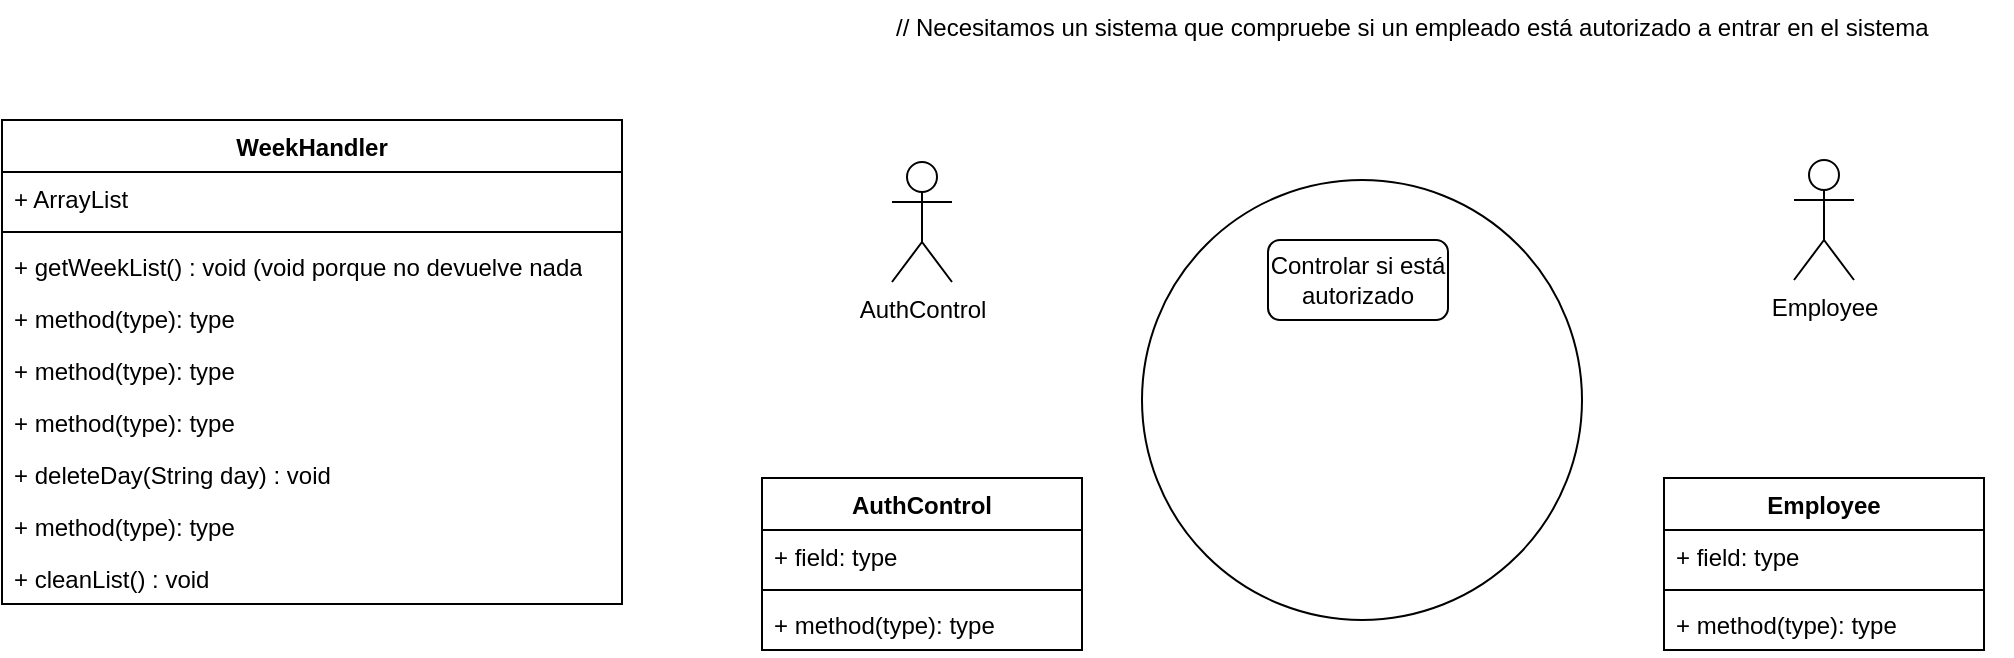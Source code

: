 <mxfile version="26.0.10">
  <diagram id="C5RBs43oDa-KdzZeNtuy" name="Page-1">
    <mxGraphModel dx="360" dy="423" grid="1" gridSize="10" guides="1" tooltips="1" connect="1" arrows="1" fold="1" page="1" pageScale="1" pageWidth="827" pageHeight="1169" math="0" shadow="0">
      <root>
        <mxCell id="WIyWlLk6GJQsqaUBKTNV-0" />
        <mxCell id="WIyWlLk6GJQsqaUBKTNV-1" parent="WIyWlLk6GJQsqaUBKTNV-0" />
        <mxCell id="bHLDbcAGhn_A7FG9VT2F-0" value="WeekHandler" style="swimlane;fontStyle=1;align=center;verticalAlign=top;childLayout=stackLayout;horizontal=1;startSize=26;horizontalStack=0;resizeParent=1;resizeParentMax=0;resizeLast=0;collapsible=1;marginBottom=0;whiteSpace=wrap;html=1;" vertex="1" parent="WIyWlLk6GJQsqaUBKTNV-1">
          <mxGeometry x="330" y="320" width="310" height="242" as="geometry" />
        </mxCell>
        <mxCell id="bHLDbcAGhn_A7FG9VT2F-1" value="+ ArrayList" style="text;strokeColor=none;fillColor=none;align=left;verticalAlign=top;spacingLeft=4;spacingRight=4;overflow=hidden;rotatable=0;points=[[0,0.5],[1,0.5]];portConstraint=eastwest;whiteSpace=wrap;html=1;" vertex="1" parent="bHLDbcAGhn_A7FG9VT2F-0">
          <mxGeometry y="26" width="310" height="26" as="geometry" />
        </mxCell>
        <mxCell id="bHLDbcAGhn_A7FG9VT2F-2" value="" style="line;strokeWidth=1;fillColor=none;align=left;verticalAlign=middle;spacingTop=-1;spacingLeft=3;spacingRight=3;rotatable=0;labelPosition=right;points=[];portConstraint=eastwest;strokeColor=inherit;" vertex="1" parent="bHLDbcAGhn_A7FG9VT2F-0">
          <mxGeometry y="52" width="310" height="8" as="geometry" />
        </mxCell>
        <mxCell id="bHLDbcAGhn_A7FG9VT2F-3" value="+ getWeekList() : void (void porque no devuelve nada" style="text;strokeColor=none;fillColor=none;align=left;verticalAlign=top;spacingLeft=4;spacingRight=4;overflow=hidden;rotatable=0;points=[[0,0.5],[1,0.5]];portConstraint=eastwest;whiteSpace=wrap;html=1;" vertex="1" parent="bHLDbcAGhn_A7FG9VT2F-0">
          <mxGeometry y="60" width="310" height="26" as="geometry" />
        </mxCell>
        <mxCell id="bHLDbcAGhn_A7FG9VT2F-4" value="+ method(type): type" style="text;strokeColor=none;fillColor=none;align=left;verticalAlign=top;spacingLeft=4;spacingRight=4;overflow=hidden;rotatable=0;points=[[0,0.5],[1,0.5]];portConstraint=eastwest;whiteSpace=wrap;html=1;" vertex="1" parent="bHLDbcAGhn_A7FG9VT2F-0">
          <mxGeometry y="86" width="310" height="26" as="geometry" />
        </mxCell>
        <mxCell id="bHLDbcAGhn_A7FG9VT2F-5" value="+ method(type): type" style="text;strokeColor=none;fillColor=none;align=left;verticalAlign=top;spacingLeft=4;spacingRight=4;overflow=hidden;rotatable=0;points=[[0,0.5],[1,0.5]];portConstraint=eastwest;whiteSpace=wrap;html=1;" vertex="1" parent="bHLDbcAGhn_A7FG9VT2F-0">
          <mxGeometry y="112" width="310" height="26" as="geometry" />
        </mxCell>
        <mxCell id="bHLDbcAGhn_A7FG9VT2F-6" value="+ method(type): type" style="text;strokeColor=none;fillColor=none;align=left;verticalAlign=top;spacingLeft=4;spacingRight=4;overflow=hidden;rotatable=0;points=[[0,0.5],[1,0.5]];portConstraint=eastwest;whiteSpace=wrap;html=1;" vertex="1" parent="bHLDbcAGhn_A7FG9VT2F-0">
          <mxGeometry y="138" width="310" height="26" as="geometry" />
        </mxCell>
        <mxCell id="bHLDbcAGhn_A7FG9VT2F-7" value="+ deleteDay(String day) : void" style="text;strokeColor=none;fillColor=none;align=left;verticalAlign=top;spacingLeft=4;spacingRight=4;overflow=hidden;rotatable=0;points=[[0,0.5],[1,0.5]];portConstraint=eastwest;whiteSpace=wrap;html=1;" vertex="1" parent="bHLDbcAGhn_A7FG9VT2F-0">
          <mxGeometry y="164" width="310" height="26" as="geometry" />
        </mxCell>
        <mxCell id="bHLDbcAGhn_A7FG9VT2F-8" value="+ method(type): type" style="text;strokeColor=none;fillColor=none;align=left;verticalAlign=top;spacingLeft=4;spacingRight=4;overflow=hidden;rotatable=0;points=[[0,0.5],[1,0.5]];portConstraint=eastwest;whiteSpace=wrap;html=1;" vertex="1" parent="bHLDbcAGhn_A7FG9VT2F-0">
          <mxGeometry y="190" width="310" height="26" as="geometry" />
        </mxCell>
        <mxCell id="bHLDbcAGhn_A7FG9VT2F-9" value="+ cleanList() : void" style="text;strokeColor=none;fillColor=none;align=left;verticalAlign=top;spacingLeft=4;spacingRight=4;overflow=hidden;rotatable=0;points=[[0,0.5],[1,0.5]];portConstraint=eastwest;whiteSpace=wrap;html=1;" vertex="1" parent="bHLDbcAGhn_A7FG9VT2F-0">
          <mxGeometry y="216" width="310" height="26" as="geometry" />
        </mxCell>
        <mxCell id="bHLDbcAGhn_A7FG9VT2F-10" value="Employee" style="swimlane;fontStyle=1;align=center;verticalAlign=top;childLayout=stackLayout;horizontal=1;startSize=26;horizontalStack=0;resizeParent=1;resizeParentMax=0;resizeLast=0;collapsible=1;marginBottom=0;whiteSpace=wrap;html=1;" vertex="1" parent="WIyWlLk6GJQsqaUBKTNV-1">
          <mxGeometry x="1161" y="499" width="160" height="86" as="geometry" />
        </mxCell>
        <mxCell id="bHLDbcAGhn_A7FG9VT2F-11" value="+ field: type" style="text;strokeColor=none;fillColor=none;align=left;verticalAlign=top;spacingLeft=4;spacingRight=4;overflow=hidden;rotatable=0;points=[[0,0.5],[1,0.5]];portConstraint=eastwest;whiteSpace=wrap;html=1;" vertex="1" parent="bHLDbcAGhn_A7FG9VT2F-10">
          <mxGeometry y="26" width="160" height="26" as="geometry" />
        </mxCell>
        <mxCell id="bHLDbcAGhn_A7FG9VT2F-12" value="" style="line;strokeWidth=1;fillColor=none;align=left;verticalAlign=middle;spacingTop=-1;spacingLeft=3;spacingRight=3;rotatable=0;labelPosition=right;points=[];portConstraint=eastwest;strokeColor=inherit;" vertex="1" parent="bHLDbcAGhn_A7FG9VT2F-10">
          <mxGeometry y="52" width="160" height="8" as="geometry" />
        </mxCell>
        <mxCell id="bHLDbcAGhn_A7FG9VT2F-13" value="+ method(type): type" style="text;strokeColor=none;fillColor=none;align=left;verticalAlign=top;spacingLeft=4;spacingRight=4;overflow=hidden;rotatable=0;points=[[0,0.5],[1,0.5]];portConstraint=eastwest;whiteSpace=wrap;html=1;" vertex="1" parent="bHLDbcAGhn_A7FG9VT2F-10">
          <mxGeometry y="60" width="160" height="26" as="geometry" />
        </mxCell>
        <mxCell id="bHLDbcAGhn_A7FG9VT2F-15" value="AuthControl" style="swimlane;fontStyle=1;align=center;verticalAlign=top;childLayout=stackLayout;horizontal=1;startSize=26;horizontalStack=0;resizeParent=1;resizeParentMax=0;resizeLast=0;collapsible=1;marginBottom=0;whiteSpace=wrap;html=1;" vertex="1" parent="WIyWlLk6GJQsqaUBKTNV-1">
          <mxGeometry x="710" y="499" width="160" height="86" as="geometry" />
        </mxCell>
        <mxCell id="bHLDbcAGhn_A7FG9VT2F-16" value="+ field: type" style="text;strokeColor=none;fillColor=none;align=left;verticalAlign=top;spacingLeft=4;spacingRight=4;overflow=hidden;rotatable=0;points=[[0,0.5],[1,0.5]];portConstraint=eastwest;whiteSpace=wrap;html=1;" vertex="1" parent="bHLDbcAGhn_A7FG9VT2F-15">
          <mxGeometry y="26" width="160" height="26" as="geometry" />
        </mxCell>
        <mxCell id="bHLDbcAGhn_A7FG9VT2F-17" value="" style="line;strokeWidth=1;fillColor=none;align=left;verticalAlign=middle;spacingTop=-1;spacingLeft=3;spacingRight=3;rotatable=0;labelPosition=right;points=[];portConstraint=eastwest;strokeColor=inherit;" vertex="1" parent="bHLDbcAGhn_A7FG9VT2F-15">
          <mxGeometry y="52" width="160" height="8" as="geometry" />
        </mxCell>
        <mxCell id="bHLDbcAGhn_A7FG9VT2F-18" value="+ method(type): type" style="text;strokeColor=none;fillColor=none;align=left;verticalAlign=top;spacingLeft=4;spacingRight=4;overflow=hidden;rotatable=0;points=[[0,0.5],[1,0.5]];portConstraint=eastwest;whiteSpace=wrap;html=1;" vertex="1" parent="bHLDbcAGhn_A7FG9VT2F-15">
          <mxGeometry y="60" width="160" height="26" as="geometry" />
        </mxCell>
        <mxCell id="bHLDbcAGhn_A7FG9VT2F-19" value="Employee" style="shape=umlActor;verticalLabelPosition=bottom;verticalAlign=top;html=1;outlineConnect=0;" vertex="1" parent="WIyWlLk6GJQsqaUBKTNV-1">
          <mxGeometry x="1226" y="340" width="30" height="60" as="geometry" />
        </mxCell>
        <mxCell id="bHLDbcAGhn_A7FG9VT2F-20" value="AuthControl" style="shape=umlActor;verticalLabelPosition=bottom;verticalAlign=top;html=1;outlineConnect=0;" vertex="1" parent="WIyWlLk6GJQsqaUBKTNV-1">
          <mxGeometry x="775" y="341" width="30" height="60" as="geometry" />
        </mxCell>
        <mxCell id="bHLDbcAGhn_A7FG9VT2F-22" value="" style="ellipse;whiteSpace=wrap;html=1;aspect=fixed;" vertex="1" parent="WIyWlLk6GJQsqaUBKTNV-1">
          <mxGeometry x="900" y="350" width="220" height="220" as="geometry" />
        </mxCell>
        <mxCell id="bHLDbcAGhn_A7FG9VT2F-23" value="Controlar si está autorizado" style="rounded=1;whiteSpace=wrap;html=1;" vertex="1" parent="WIyWlLk6GJQsqaUBKTNV-1">
          <mxGeometry x="963" y="380" width="90" height="40" as="geometry" />
        </mxCell>
        <mxCell id="bHLDbcAGhn_A7FG9VT2F-24" value="// Necesitamos un sistema que compruebe si un empleado está autorizado a entrar en el sistema" style="text;whiteSpace=wrap;html=1;" vertex="1" parent="WIyWlLk6GJQsqaUBKTNV-1">
          <mxGeometry x="775" y="260" width="560" height="40" as="geometry" />
        </mxCell>
      </root>
    </mxGraphModel>
  </diagram>
</mxfile>
